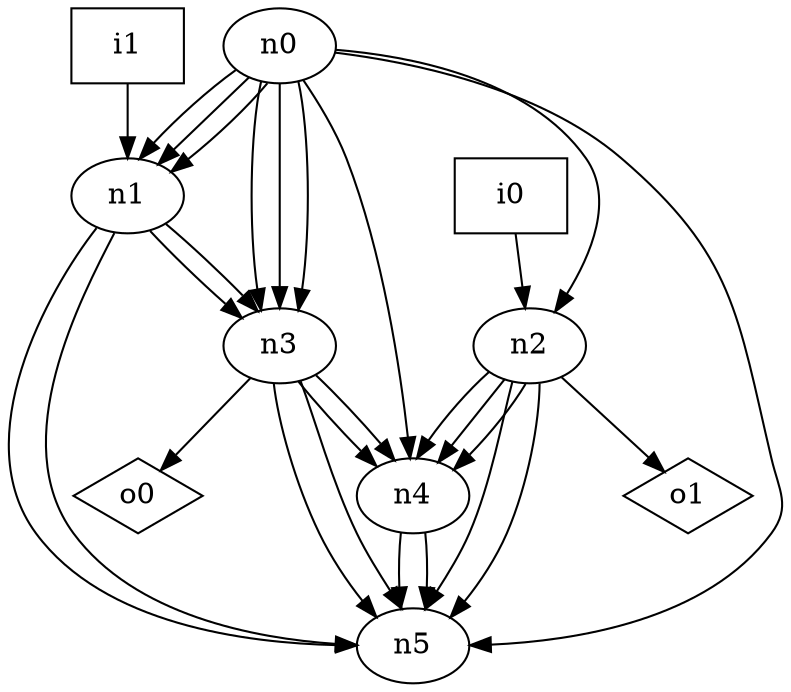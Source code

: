digraph G {
n0 [label="n0"];
n1 [label="n1"];
n2 [label="n2"];
n3 [label="n3"];
n4 [label="n4"];
n5 [label="n5"];
n6 [label="i0",shape="box"];
n7 [label="i1",shape="box"];
n8 [label="o0",shape="diamond"];
n9 [label="o1",shape="diamond"];
n0 -> n1
n0 -> n1
n0 -> n1
n0 -> n2
n0 -> n3
n0 -> n3
n0 -> n3
n0 -> n4
n0 -> n5
n1 -> n3
n1 -> n3
n1 -> n5
n1 -> n5
n2 -> n4
n2 -> n4
n2 -> n4
n2 -> n5
n2 -> n5
n2 -> n9
n3 -> n4
n3 -> n4
n3 -> n5
n3 -> n5
n3 -> n8
n4 -> n5
n4 -> n5
n6 -> n2
n7 -> n1
}